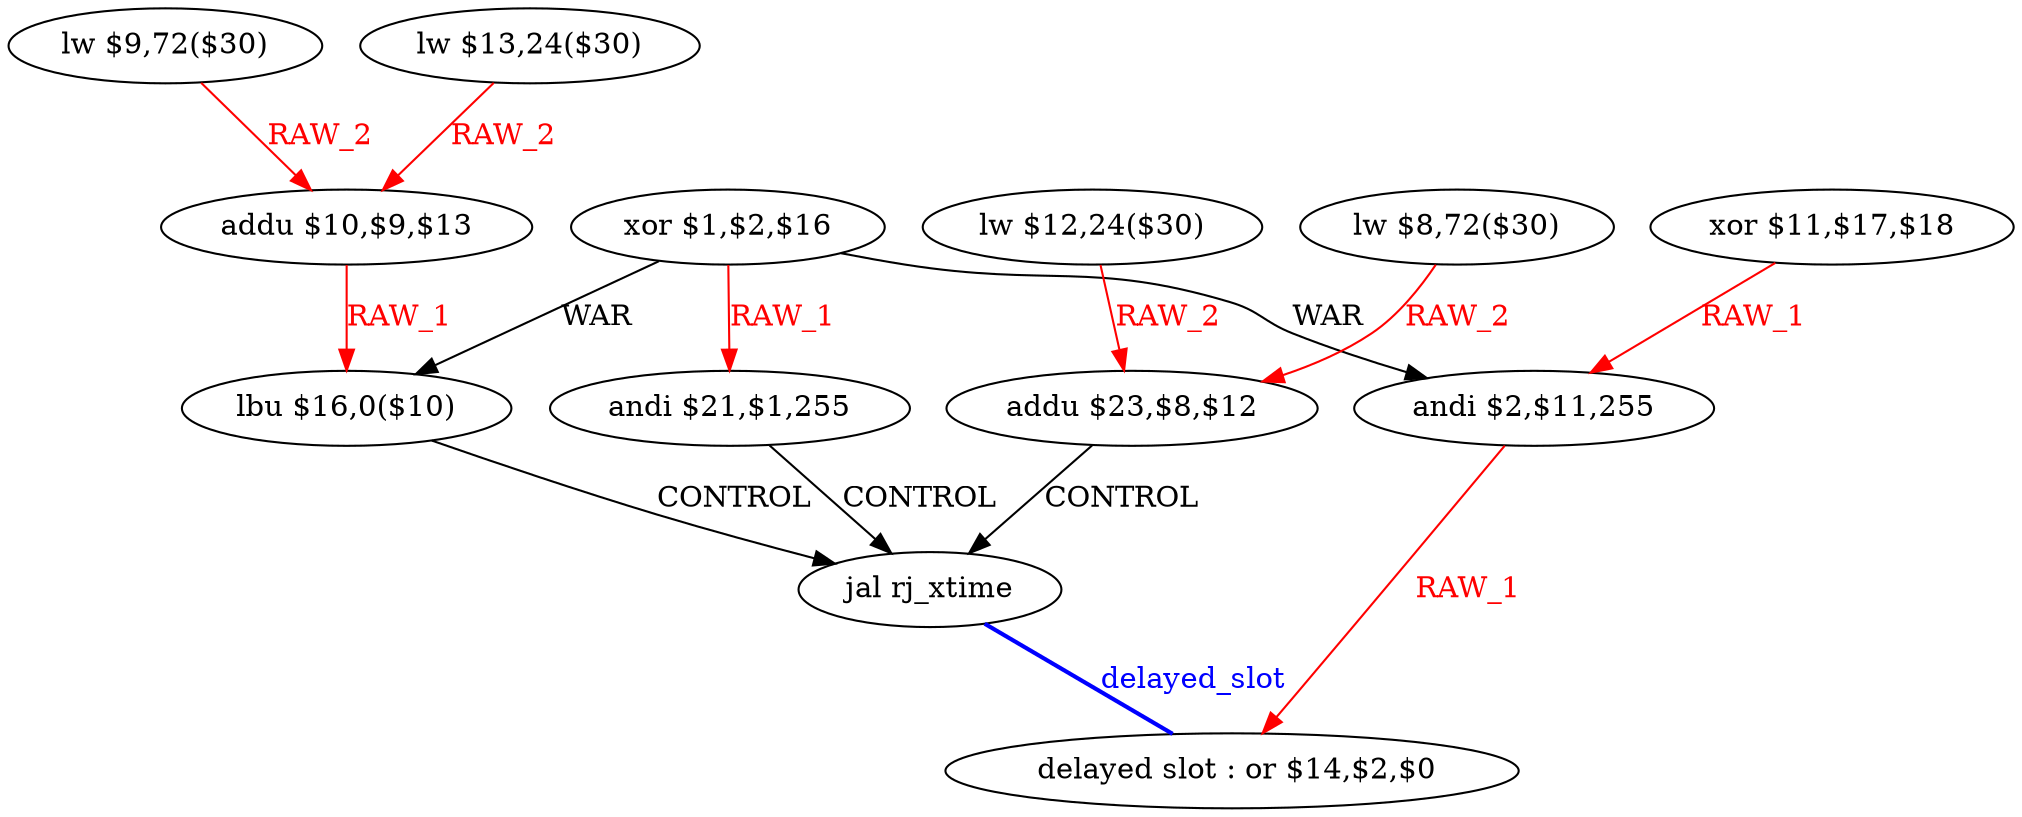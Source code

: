 digraph G1 {
node [shape = ellipse];
i12 [label = " delayed slot : or $14,$2,$0"] ;
i11 ->  i12 [style = bold, dir= none, fontcolor = blue, color = blue, label= "delayed_slot"];
i11 [label = "jal rj_xtime"] ;
i0 [label = "xor $1,$2,$16"] ;
i0 ->  i10 [label= "WAR"];
i0 ->  i8 [label= "WAR"];
i0 ->  i1 [color = red, fontcolor = red, label= "RAW_1"];
i10 [label = "andi $2,$11,255"] ;
i10 ->  i12 [color = red, fontcolor = red, label= "RAW_1"];
i8 [label = "lbu $16,0($10)"] ;
i8 ->  i11 [label= "CONTROL"];
i1 [label = "andi $21,$1,255"] ;
i1 ->  i11 [label= "CONTROL"];
i2 [label = "lw $12,24($30)"] ;
i2 ->  i4 [color = red, fontcolor = red, label= "RAW_2"];
i4 [label = "addu $23,$8,$12"] ;
i4 ->  i11 [label= "CONTROL"];
i3 [label = "lw $8,72($30)"] ;
i3 ->  i4 [color = red, fontcolor = red, label= "RAW_2"];
i5 [label = "lw $9,72($30)"] ;
i5 ->  i7 [color = red, fontcolor = red, label= "RAW_2"];
i7 [label = "addu $10,$9,$13"] ;
i7 ->  i8 [color = red, fontcolor = red, label= "RAW_1"];
i6 [label = "lw $13,24($30)"] ;
i6 ->  i7 [color = red, fontcolor = red, label= "RAW_2"];
i9 [label = "xor $11,$17,$18"] ;
i9 ->  i10 [color = red, fontcolor = red, label= "RAW_1"];
}
